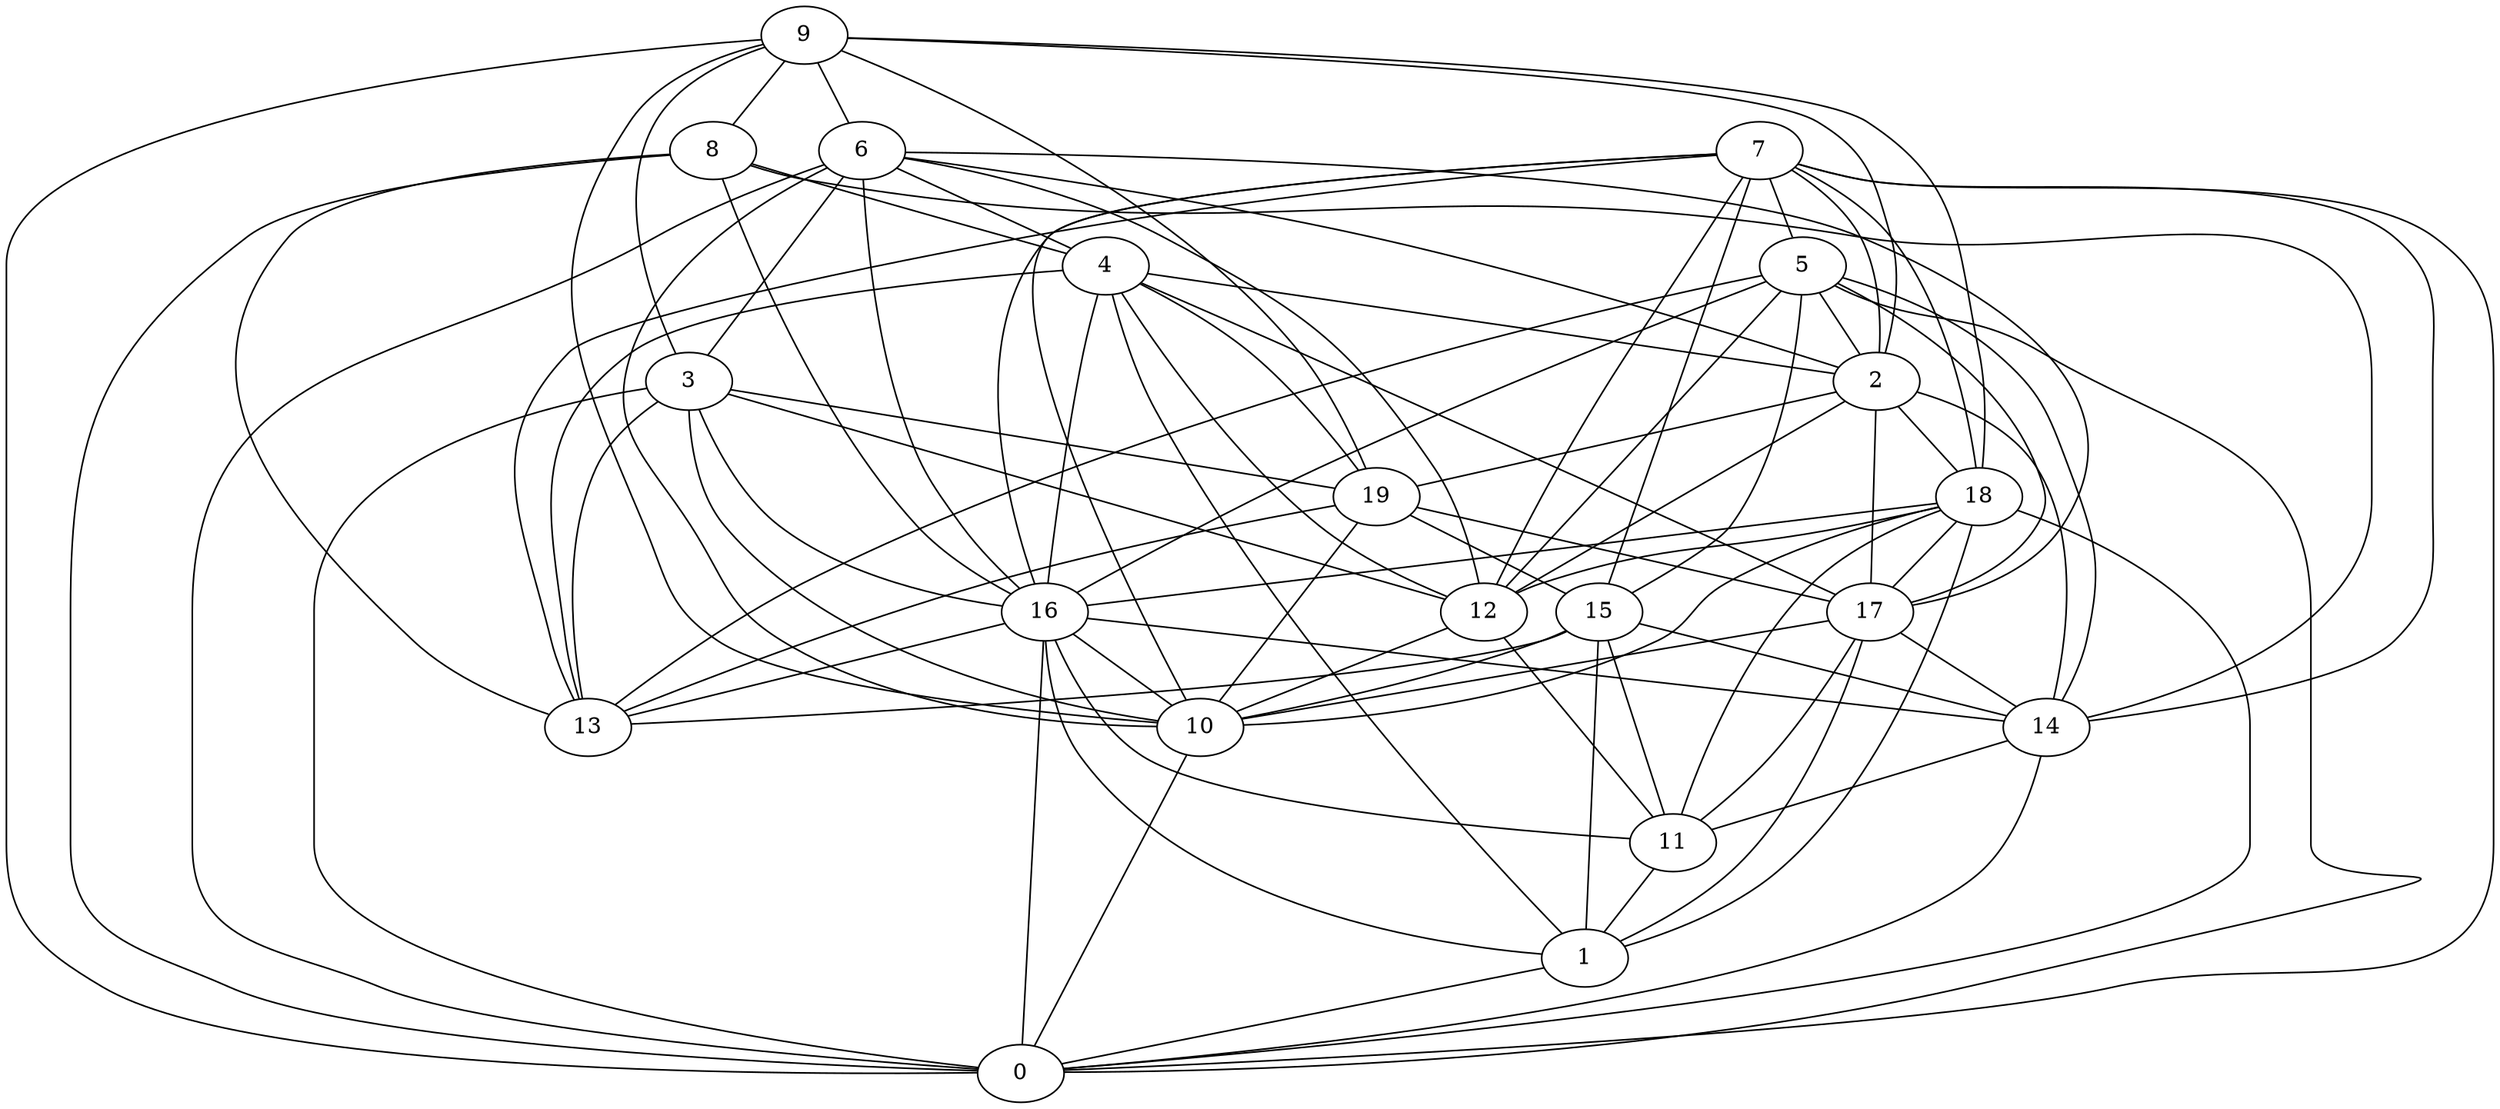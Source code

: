 digraph GG_graph {

subgraph G_graph {
edge [color = black]
"5" -> "17" [dir = none]
"5" -> "13" [dir = none]
"5" -> "14" [dir = none]
"5" -> "16" [dir = none]
"5" -> "15" [dir = none]
"14" -> "11" [dir = none]
"2" -> "14" [dir = none]
"2" -> "12" [dir = none]
"2" -> "19" [dir = none]
"2" -> "18" [dir = none]
"2" -> "17" [dir = none]
"4" -> "1" [dir = none]
"4" -> "12" [dir = none]
"4" -> "16" [dir = none]
"4" -> "2" [dir = none]
"4" -> "13" [dir = none]
"7" -> "18" [dir = none]
"7" -> "5" [dir = none]
"7" -> "2" [dir = none]
"7" -> "13" [dir = none]
"7" -> "15" [dir = none]
"7" -> "10" [dir = none]
"7" -> "0" [dir = none]
"17" -> "10" [dir = none]
"17" -> "11" [dir = none]
"9" -> "6" [dir = none]
"9" -> "2" [dir = none]
"9" -> "10" [dir = none]
"9" -> "0" [dir = none]
"9" -> "18" [dir = none]
"9" -> "3" [dir = none]
"11" -> "1" [dir = none]
"18" -> "16" [dir = none]
"18" -> "11" [dir = none]
"18" -> "12" [dir = none]
"18" -> "10" [dir = none]
"18" -> "1" [dir = none]
"12" -> "10" [dir = none]
"10" -> "0" [dir = none]
"15" -> "10" [dir = none]
"15" -> "11" [dir = none]
"15" -> "1" [dir = none]
"19" -> "17" [dir = none]
"6" -> "0" [dir = none]
"6" -> "12" [dir = none]
"6" -> "3" [dir = none]
"6" -> "17" [dir = none]
"6" -> "4" [dir = none]
"8" -> "13" [dir = none]
"8" -> "16" [dir = none]
"8" -> "4" [dir = none]
"3" -> "10" [dir = none]
"3" -> "12" [dir = none]
"3" -> "19" [dir = none]
"16" -> "10" [dir = none]
"16" -> "0" [dir = none]
"16" -> "14" [dir = none]
"17" -> "14" [dir = none]
"7" -> "16" [dir = none]
"16" -> "13" [dir = none]
"3" -> "0" [dir = none]
"3" -> "16" [dir = none]
"15" -> "14" [dir = none]
"18" -> "0" [dir = none]
"15" -> "13" [dir = none]
"5" -> "2" [dir = none]
"7" -> "12" [dir = none]
"19" -> "10" [dir = none]
"6" -> "16" [dir = none]
"8" -> "0" [dir = none]
"4" -> "17" [dir = none]
"7" -> "14" [dir = none]
"16" -> "1" [dir = none]
"14" -> "0" [dir = none]
"6" -> "2" [dir = none]
"1" -> "0" [dir = none]
"9" -> "8" [dir = none]
"12" -> "11" [dir = none]
"18" -> "17" [dir = none]
"9" -> "19" [dir = none]
"4" -> "19" [dir = none]
"8" -> "14" [dir = none]
"6" -> "10" [dir = none]
"5" -> "0" [dir = none]
"3" -> "13" [dir = none]
"17" -> "1" [dir = none]
"5" -> "12" [dir = none]
"19" -> "13" [dir = none]
"19" -> "15" [dir = none]
"16" -> "11" [dir = none]
}

}
